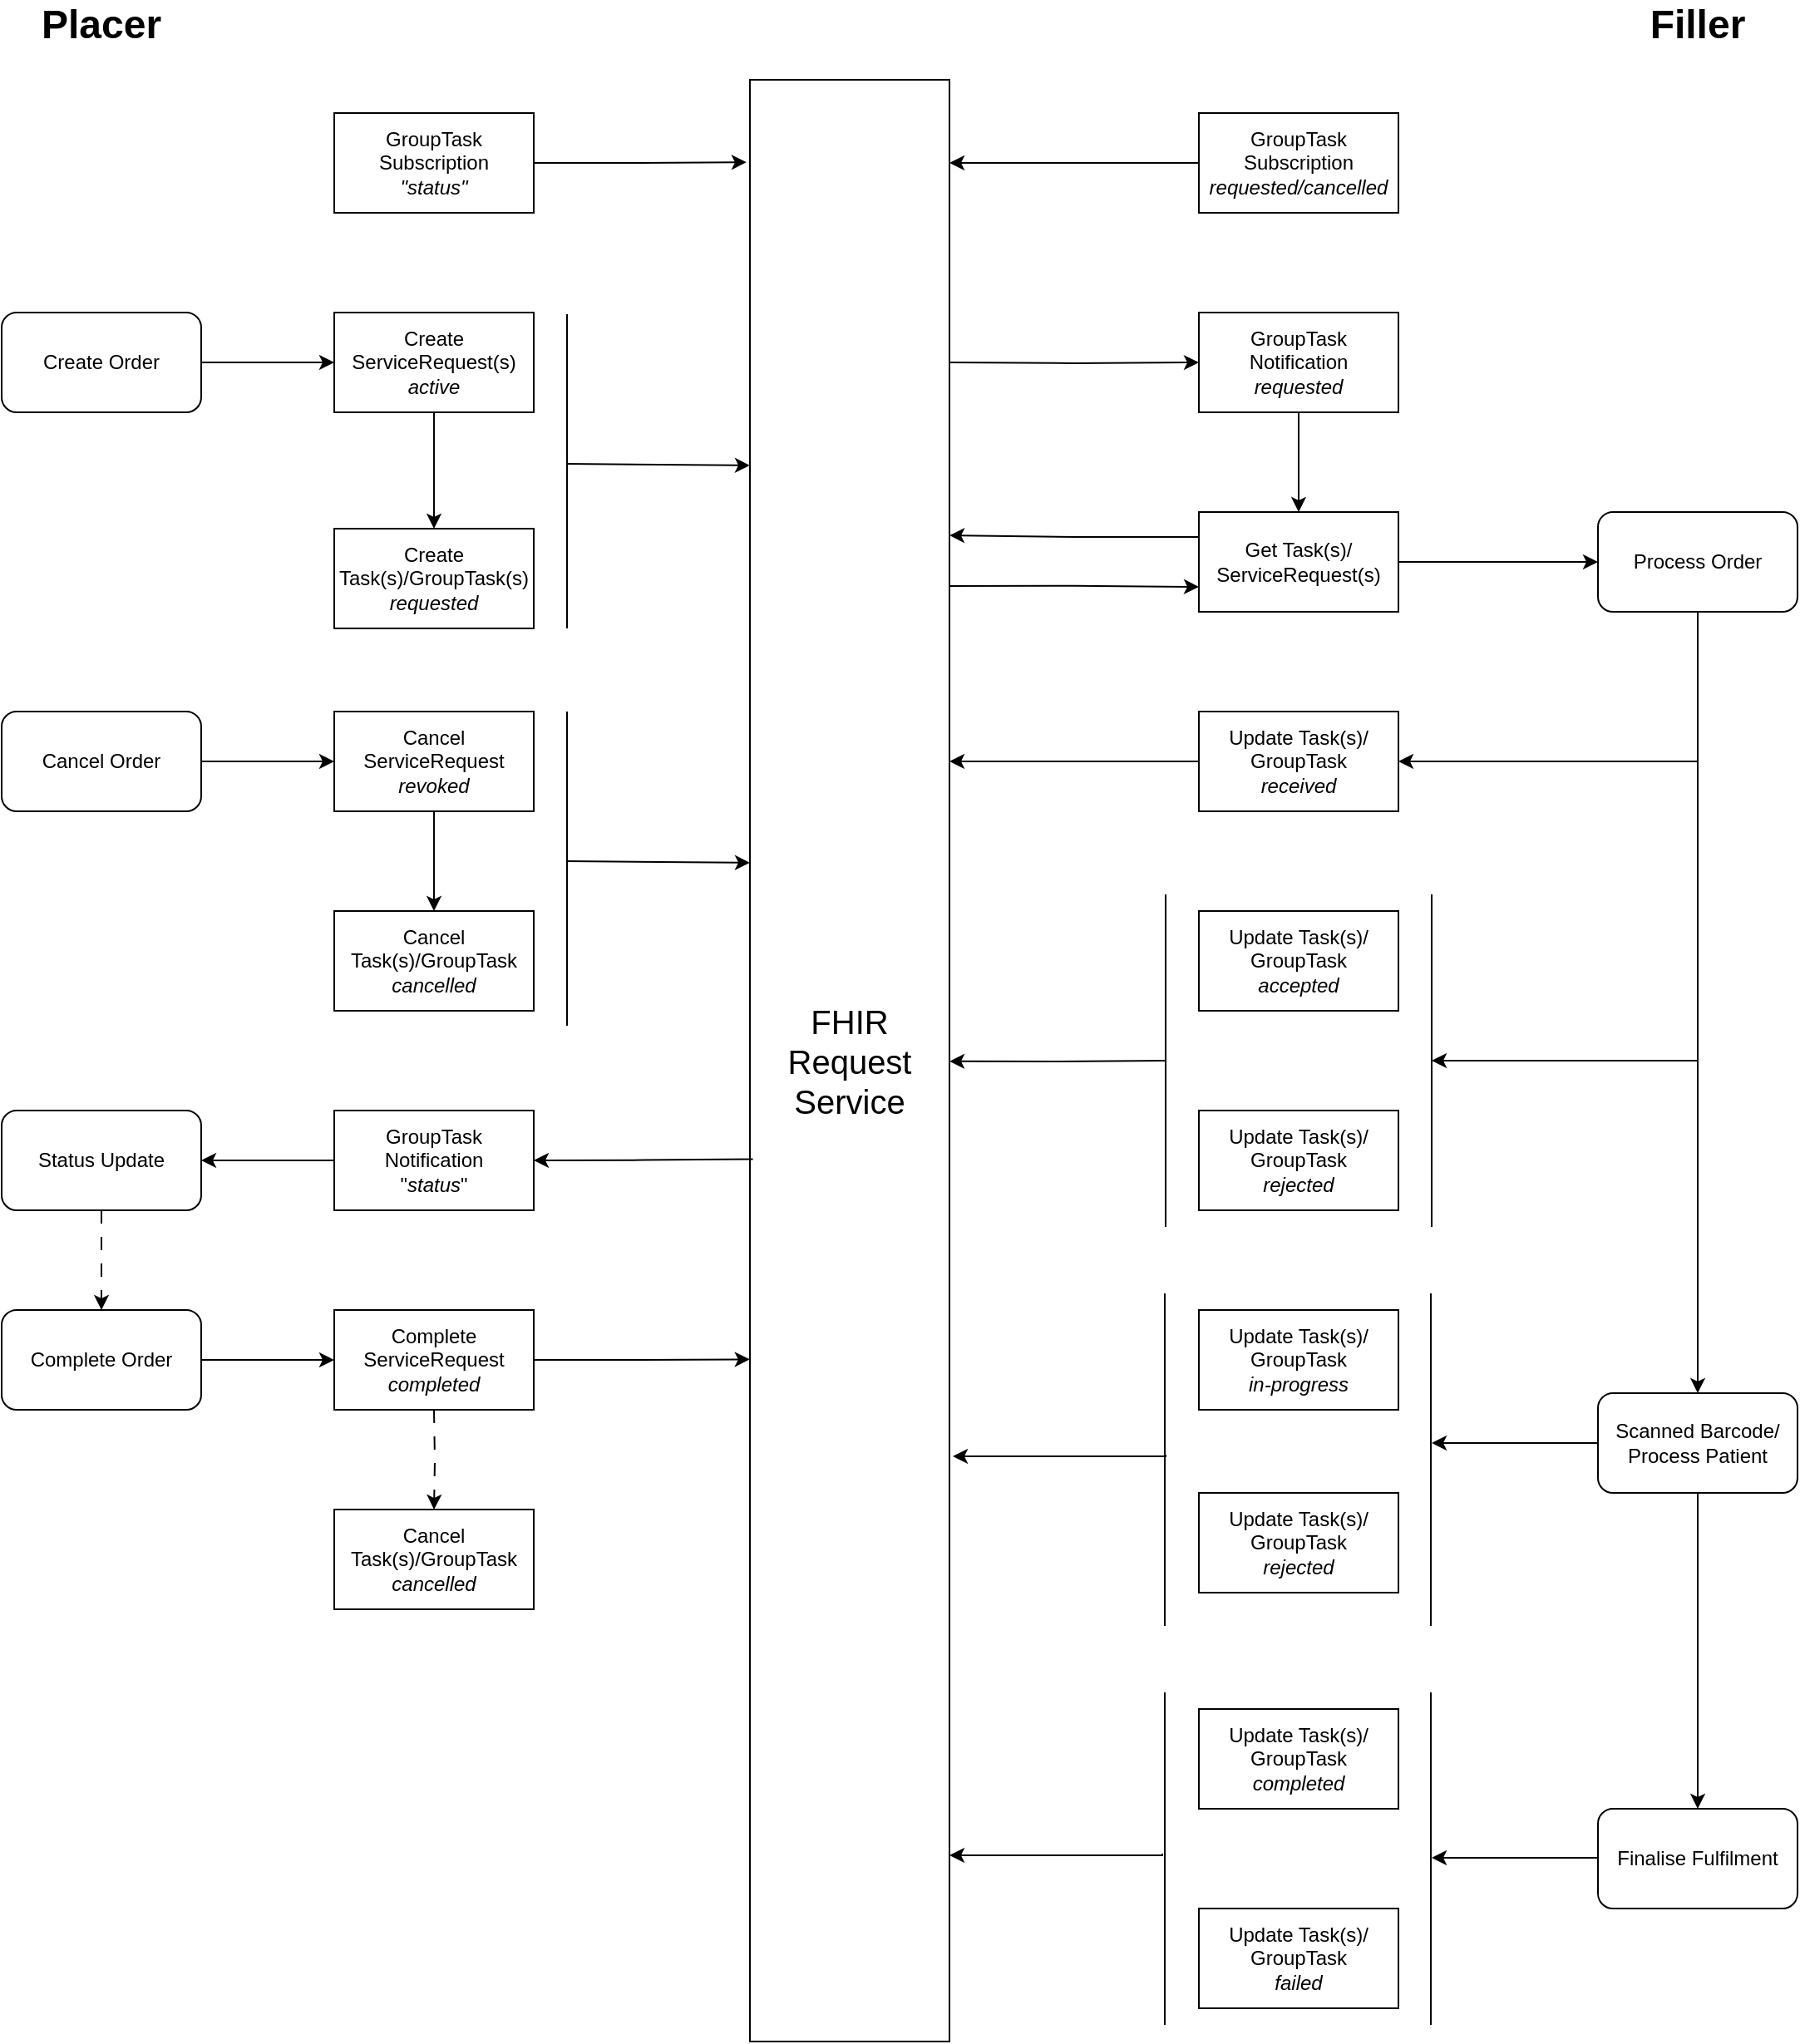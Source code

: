 <mxfile version="22.0.3" type="device">
  <diagram name="Page-1" id="8R8p8WOGXn6GYmeLdF4O">
    <mxGraphModel dx="1242" dy="822" grid="1" gridSize="10" guides="1" tooltips="1" connect="1" arrows="1" fold="1" page="1" pageScale="1" pageWidth="2000" pageHeight="2000" math="0" shadow="0">
      <root>
        <mxCell id="0" />
        <mxCell id="1" parent="0" />
        <mxCell id="58J77CmHHtezco-8vGAR-23" style="edgeStyle=orthogonalEdgeStyle;rounded=0;orthogonalLoop=1;jettySize=auto;html=1;entryX=0;entryY=0.5;entryDx=0;entryDy=0;" parent="1" source="58J77CmHHtezco-8vGAR-1" target="58J77CmHHtezco-8vGAR-2" edge="1">
          <mxGeometry relative="1" as="geometry" />
        </mxCell>
        <mxCell id="58J77CmHHtezco-8vGAR-1" value="Create Order" style="rounded=1;whiteSpace=wrap;html=1;" parent="1" vertex="1">
          <mxGeometry x="120" y="280" width="120" height="60" as="geometry" />
        </mxCell>
        <mxCell id="58J77CmHHtezco-8vGAR-8" style="edgeStyle=orthogonalEdgeStyle;rounded=0;orthogonalLoop=1;jettySize=auto;html=1;entryX=0.5;entryY=0;entryDx=0;entryDy=0;" parent="1" source="58J77CmHHtezco-8vGAR-2" target="58J77CmHHtezco-8vGAR-3" edge="1">
          <mxGeometry relative="1" as="geometry" />
        </mxCell>
        <mxCell id="58J77CmHHtezco-8vGAR-2" value="Create ServiceRequest(s)&lt;br&gt;&lt;i&gt;active&lt;/i&gt;" style="rounded=0;whiteSpace=wrap;html=1;" parent="1" vertex="1">
          <mxGeometry x="320" y="280" width="120" height="60" as="geometry" />
        </mxCell>
        <mxCell id="58J77CmHHtezco-8vGAR-3" value="Create Task(s)/GroupTask(s)&lt;br&gt;&lt;i&gt;requested&lt;/i&gt;" style="rounded=0;whiteSpace=wrap;html=1;" parent="1" vertex="1">
          <mxGeometry x="320" y="410" width="120" height="60" as="geometry" />
        </mxCell>
        <mxCell id="58J77CmHHtezco-8vGAR-4" value="GroupTask Subscription&lt;br&gt;&lt;i&gt;requested/cancelled&lt;/i&gt;" style="rounded=0;whiteSpace=wrap;html=1;" parent="1" vertex="1">
          <mxGeometry x="840" y="160" width="120" height="60" as="geometry" />
        </mxCell>
        <mxCell id="58J77CmHHtezco-8vGAR-7" style="edgeStyle=orthogonalEdgeStyle;rounded=0;orthogonalLoop=1;jettySize=auto;html=1;entryX=0.5;entryY=0;entryDx=0;entryDy=0;" parent="1" source="58J77CmHHtezco-8vGAR-5" target="58J77CmHHtezco-8vGAR-6" edge="1">
          <mxGeometry relative="1" as="geometry" />
        </mxCell>
        <mxCell id="58J77CmHHtezco-8vGAR-5" value="GroupTask Notification&lt;br&gt;&lt;i&gt;requested&lt;/i&gt;" style="rounded=0;whiteSpace=wrap;html=1;" parent="1" vertex="1">
          <mxGeometry x="840" y="280" width="120" height="60" as="geometry" />
        </mxCell>
        <mxCell id="58J77CmHHtezco-8vGAR-6" value="Get Task(s)/ ServiceRequest(s)" style="rounded=0;whiteSpace=wrap;html=1;" parent="1" vertex="1">
          <mxGeometry x="840" y="400" width="120" height="60" as="geometry" />
        </mxCell>
        <mxCell id="58J77CmHHtezco-8vGAR-9" value="&lt;font style=&quot;font-size: 20px;&quot;&gt;FHIR Request Service&lt;/font&gt;" style="rounded=0;whiteSpace=wrap;html=1;" parent="1" vertex="1">
          <mxGeometry x="570" y="140" width="120" height="1180" as="geometry" />
        </mxCell>
        <mxCell id="58J77CmHHtezco-8vGAR-10" value="" style="endArrow=none;html=1;rounded=0;" parent="1" edge="1">
          <mxGeometry width="50" height="50" relative="1" as="geometry">
            <mxPoint x="460" y="470" as="sourcePoint" />
            <mxPoint x="460" y="281" as="targetPoint" />
          </mxGeometry>
        </mxCell>
        <mxCell id="58J77CmHHtezco-8vGAR-11" value="" style="endArrow=classic;html=1;rounded=0;entryX=0;entryY=0.129;entryDx=0;entryDy=0;entryPerimeter=0;" parent="1" edge="1">
          <mxGeometry width="50" height="50" relative="1" as="geometry">
            <mxPoint x="460" y="371" as="sourcePoint" />
            <mxPoint x="570" y="371.94" as="targetPoint" />
          </mxGeometry>
        </mxCell>
        <mxCell id="58J77CmHHtezco-8vGAR-12" value="" style="endArrow=classic;html=1;rounded=0;exitX=0;exitY=0.5;exitDx=0;exitDy=0;edgeStyle=orthogonalEdgeStyle;" parent="1" source="58J77CmHHtezco-8vGAR-4" edge="1">
          <mxGeometry width="50" height="50" relative="1" as="geometry">
            <mxPoint x="470" y="260" as="sourcePoint" />
            <mxPoint x="690" y="190" as="targetPoint" />
          </mxGeometry>
        </mxCell>
        <mxCell id="58J77CmHHtezco-8vGAR-13" value="" style="endArrow=classic;html=1;rounded=0;entryX=0;entryY=0.5;entryDx=0;entryDy=0;edgeStyle=orthogonalEdgeStyle;" parent="1" target="58J77CmHHtezco-8vGAR-5" edge="1">
          <mxGeometry width="50" height="50" relative="1" as="geometry">
            <mxPoint x="690" y="310" as="sourcePoint" />
            <mxPoint x="701" y="201" as="targetPoint" />
          </mxGeometry>
        </mxCell>
        <mxCell id="58J77CmHHtezco-8vGAR-14" value="" style="endArrow=classic;html=1;rounded=0;exitX=0;exitY=0.25;exitDx=0;exitDy=0;edgeStyle=orthogonalEdgeStyle;" parent="1" source="58J77CmHHtezco-8vGAR-6" edge="1">
          <mxGeometry width="50" height="50" relative="1" as="geometry">
            <mxPoint x="700" y="320" as="sourcePoint" />
            <mxPoint x="690" y="414" as="targetPoint" />
          </mxGeometry>
        </mxCell>
        <mxCell id="58J77CmHHtezco-8vGAR-15" value="" style="endArrow=classic;html=1;rounded=0;entryX=0;entryY=0.75;entryDx=0;entryDy=0;edgeStyle=orthogonalEdgeStyle;exitX=1;exitY=0.258;exitDx=0;exitDy=0;exitPerimeter=0;" parent="1" source="58J77CmHHtezco-8vGAR-9" target="58J77CmHHtezco-8vGAR-6" edge="1">
          <mxGeometry width="50" height="50" relative="1" as="geometry">
            <mxPoint x="690" y="460" as="sourcePoint" />
            <mxPoint x="702" y="425" as="targetPoint" />
          </mxGeometry>
        </mxCell>
        <mxCell id="58J77CmHHtezco-8vGAR-16" value="Update Task(s)/ GroupTask&lt;br&gt;&lt;i&gt;received&lt;/i&gt;" style="rounded=0;whiteSpace=wrap;html=1;" parent="1" vertex="1">
          <mxGeometry x="840" y="520" width="120" height="60" as="geometry" />
        </mxCell>
        <mxCell id="58J77CmHHtezco-8vGAR-17" value="Update Task(s)/ GroupTask&lt;br&gt;&lt;i&gt;accepted&lt;/i&gt;" style="rounded=0;whiteSpace=wrap;html=1;" parent="1" vertex="1">
          <mxGeometry x="840" y="640" width="120" height="60" as="geometry" />
        </mxCell>
        <mxCell id="58J77CmHHtezco-8vGAR-18" value="Update Task(s)/ GroupTask&lt;br&gt;&lt;i&gt;in-progress&lt;/i&gt;" style="rounded=0;whiteSpace=wrap;html=1;" parent="1" vertex="1">
          <mxGeometry x="840" y="880" width="120" height="60" as="geometry" />
        </mxCell>
        <mxCell id="58J77CmHHtezco-8vGAR-19" value="Update Task(s)/ GroupTask&lt;br&gt;&lt;i&gt;rejected&lt;/i&gt;" style="rounded=0;whiteSpace=wrap;html=1;" parent="1" vertex="1">
          <mxGeometry x="840" y="760" width="120" height="60" as="geometry" />
        </mxCell>
        <mxCell id="58J77CmHHtezco-8vGAR-20" value="Update Task(s)/ GroupTask&lt;br&gt;&lt;i&gt;completed&lt;/i&gt;" style="rounded=0;whiteSpace=wrap;html=1;" parent="1" vertex="1">
          <mxGeometry x="840" y="1120" width="120" height="60" as="geometry" />
        </mxCell>
        <mxCell id="58J77CmHHtezco-8vGAR-21" value="Update Task(s)/ GroupTask&lt;br&gt;&lt;i&gt;failed&lt;/i&gt;" style="rounded=0;whiteSpace=wrap;html=1;" parent="1" vertex="1">
          <mxGeometry x="840" y="1240" width="120" height="60" as="geometry" />
        </mxCell>
        <mxCell id="58J77CmHHtezco-8vGAR-22" value="GroupTask Subscription&lt;br&gt;&lt;i&gt;&quot;status&quot;&lt;/i&gt;" style="rounded=0;whiteSpace=wrap;html=1;" parent="1" vertex="1">
          <mxGeometry x="320" y="160" width="120" height="60" as="geometry" />
        </mxCell>
        <mxCell id="58J77CmHHtezco-8vGAR-24" value="" style="endArrow=classic;html=1;rounded=0;exitX=1;exitY=0.5;exitDx=0;exitDy=0;edgeStyle=orthogonalEdgeStyle;entryX=-0.017;entryY=0.042;entryDx=0;entryDy=0;entryPerimeter=0;" parent="1" source="58J77CmHHtezco-8vGAR-22" target="58J77CmHHtezco-8vGAR-9" edge="1">
          <mxGeometry width="50" height="50" relative="1" as="geometry">
            <mxPoint x="470" y="451" as="sourcePoint" />
            <mxPoint x="560" y="190" as="targetPoint" />
          </mxGeometry>
        </mxCell>
        <mxCell id="58J77CmHHtezco-8vGAR-25" value="Cancel ServiceRequest&lt;br&gt;&lt;i&gt;revoked&lt;/i&gt;" style="rounded=0;whiteSpace=wrap;html=1;" parent="1" vertex="1">
          <mxGeometry x="320" y="520" width="120" height="60" as="geometry" />
        </mxCell>
        <mxCell id="58J77CmHHtezco-8vGAR-26" value="Cancel Order" style="rounded=1;whiteSpace=wrap;html=1;" parent="1" vertex="1">
          <mxGeometry x="120" y="520" width="120" height="60" as="geometry" />
        </mxCell>
        <mxCell id="58J77CmHHtezco-8vGAR-27" value="Cancel Task(s)/GroupTask&lt;br&gt;&lt;i&gt;cancelled&lt;/i&gt;" style="rounded=0;whiteSpace=wrap;html=1;" parent="1" vertex="1">
          <mxGeometry x="320" y="640" width="120" height="60" as="geometry" />
        </mxCell>
        <mxCell id="58J77CmHHtezco-8vGAR-28" style="edgeStyle=orthogonalEdgeStyle;rounded=0;orthogonalLoop=1;jettySize=auto;html=1;entryX=0.5;entryY=0;entryDx=0;entryDy=0;exitX=0.5;exitY=1;exitDx=0;exitDy=0;" parent="1" source="58J77CmHHtezco-8vGAR-25" target="58J77CmHHtezco-8vGAR-27" edge="1">
          <mxGeometry relative="1" as="geometry">
            <mxPoint x="390" y="340" as="sourcePoint" />
            <mxPoint x="390" y="410" as="targetPoint" />
          </mxGeometry>
        </mxCell>
        <mxCell id="58J77CmHHtezco-8vGAR-29" value="" style="endArrow=none;html=1;rounded=0;" parent="1" edge="1">
          <mxGeometry width="50" height="50" relative="1" as="geometry">
            <mxPoint x="460" y="709" as="sourcePoint" />
            <mxPoint x="460" y="520" as="targetPoint" />
          </mxGeometry>
        </mxCell>
        <mxCell id="58J77CmHHtezco-8vGAR-30" value="" style="endArrow=classic;html=1;rounded=0;entryX=0;entryY=0.129;entryDx=0;entryDy=0;entryPerimeter=0;edgeStyle=orthogonalEdgeStyle;" parent="1" edge="1">
          <mxGeometry width="50" height="50" relative="1" as="geometry">
            <mxPoint x="460" y="610" as="sourcePoint" />
            <mxPoint x="570" y="610.94" as="targetPoint" />
          </mxGeometry>
        </mxCell>
        <mxCell id="58J77CmHHtezco-8vGAR-31" style="edgeStyle=orthogonalEdgeStyle;rounded=0;orthogonalLoop=1;jettySize=auto;html=1;exitX=1;exitY=0.5;exitDx=0;exitDy=0;" parent="1" source="58J77CmHHtezco-8vGAR-26" edge="1">
          <mxGeometry relative="1" as="geometry">
            <mxPoint x="250" y="310" as="sourcePoint" />
            <mxPoint x="320" y="550" as="targetPoint" />
          </mxGeometry>
        </mxCell>
        <mxCell id="58J77CmHHtezco-8vGAR-32" value="" style="endArrow=none;html=1;rounded=0;" parent="1" edge="1">
          <mxGeometry width="50" height="50" relative="1" as="geometry">
            <mxPoint x="820" y="830" as="sourcePoint" />
            <mxPoint x="820" y="630" as="targetPoint" />
          </mxGeometry>
        </mxCell>
        <mxCell id="58J77CmHHtezco-8vGAR-33" value="" style="endArrow=classic;html=1;rounded=0;edgeStyle=orthogonalEdgeStyle;" parent="1" edge="1">
          <mxGeometry width="50" height="50" relative="1" as="geometry">
            <mxPoint x="820" y="967" as="sourcePoint" />
            <mxPoint x="692" y="968" as="targetPoint" />
            <Array as="points">
              <mxPoint x="755" y="968" />
              <mxPoint x="692" y="968" />
            </Array>
          </mxGeometry>
        </mxCell>
        <mxCell id="58J77CmHHtezco-8vGAR-41" style="edgeStyle=orthogonalEdgeStyle;rounded=0;orthogonalLoop=1;jettySize=auto;html=1;" parent="1" source="58J77CmHHtezco-8vGAR-34" target="58J77CmHHtezco-8vGAR-40" edge="1">
          <mxGeometry relative="1" as="geometry" />
        </mxCell>
        <mxCell id="58J77CmHHtezco-8vGAR-34" value="Complete Order" style="rounded=1;whiteSpace=wrap;html=1;" parent="1" vertex="1">
          <mxGeometry x="120" y="880" width="120" height="60" as="geometry" />
        </mxCell>
        <mxCell id="58J77CmHHtezco-8vGAR-35" value="GroupTask&lt;br&gt;Notification&lt;br&gt;&quot;&lt;i&gt;status&lt;/i&gt;&quot;" style="rounded=0;whiteSpace=wrap;html=1;" parent="1" vertex="1">
          <mxGeometry x="320" y="760" width="120" height="60" as="geometry" />
        </mxCell>
        <mxCell id="58J77CmHHtezco-8vGAR-36" value="Status Update" style="rounded=1;whiteSpace=wrap;html=1;" parent="1" vertex="1">
          <mxGeometry x="120" y="760" width="120" height="60" as="geometry" />
        </mxCell>
        <mxCell id="58J77CmHHtezco-8vGAR-37" style="edgeStyle=orthogonalEdgeStyle;rounded=0;orthogonalLoop=1;jettySize=auto;html=1;exitX=0;exitY=0.5;exitDx=0;exitDy=0;entryX=1;entryY=0.5;entryDx=0;entryDy=0;" parent="1" source="58J77CmHHtezco-8vGAR-35" target="58J77CmHHtezco-8vGAR-36" edge="1">
          <mxGeometry relative="1" as="geometry">
            <mxPoint x="250" y="560" as="sourcePoint" />
            <mxPoint x="330" y="560" as="targetPoint" />
          </mxGeometry>
        </mxCell>
        <mxCell id="58J77CmHHtezco-8vGAR-38" value="" style="endArrow=classic;html=1;rounded=0;entryX=1;entryY=0.5;entryDx=0;entryDy=0;exitX=0.015;exitY=0.715;exitDx=0;exitDy=0;exitPerimeter=0;edgeStyle=orthogonalEdgeStyle;" parent="1" target="58J77CmHHtezco-8vGAR-35" edge="1">
          <mxGeometry width="50" height="50" relative="1" as="geometry">
            <mxPoint x="571.8" y="789.3" as="sourcePoint" />
            <mxPoint x="702" y="660" as="targetPoint" />
          </mxGeometry>
        </mxCell>
        <mxCell id="58J77CmHHtezco-8vGAR-39" style="edgeStyle=orthogonalEdgeStyle;rounded=0;orthogonalLoop=1;jettySize=auto;html=1;entryX=0.5;entryY=0;entryDx=0;entryDy=0;exitX=0.5;exitY=1;exitDx=0;exitDy=0;dashed=1;dashPattern=8 8;" parent="1" source="58J77CmHHtezco-8vGAR-36" target="58J77CmHHtezco-8vGAR-34" edge="1">
          <mxGeometry relative="1" as="geometry">
            <mxPoint x="390" y="590" as="sourcePoint" />
            <mxPoint x="390" y="650" as="targetPoint" />
          </mxGeometry>
        </mxCell>
        <mxCell id="58J77CmHHtezco-8vGAR-40" value="Complete&lt;br&gt;ServiceRequest&lt;br&gt;&lt;i&gt;completed&lt;/i&gt;" style="rounded=0;whiteSpace=wrap;html=1;" parent="1" vertex="1">
          <mxGeometry x="320" y="880" width="120" height="60" as="geometry" />
        </mxCell>
        <mxCell id="58J77CmHHtezco-8vGAR-42" style="edgeStyle=orthogonalEdgeStyle;rounded=0;orthogonalLoop=1;jettySize=auto;html=1;entryX=-0.001;entryY=0.833;entryDx=0;entryDy=0;entryPerimeter=0;" parent="1" source="58J77CmHHtezco-8vGAR-40" edge="1">
          <mxGeometry relative="1" as="geometry">
            <mxPoint x="569.88" y="909.66" as="targetPoint" />
          </mxGeometry>
        </mxCell>
        <mxCell id="58J77CmHHtezco-8vGAR-44" value="Cancel Task(s)/GroupTask&lt;br&gt;&lt;i&gt;cancelled&lt;/i&gt;" style="rounded=0;whiteSpace=wrap;html=1;" parent="1" vertex="1">
          <mxGeometry x="320" y="1000" width="120" height="60" as="geometry" />
        </mxCell>
        <mxCell id="58J77CmHHtezco-8vGAR-45" style="edgeStyle=orthogonalEdgeStyle;rounded=0;orthogonalLoop=1;jettySize=auto;html=1;dashed=1;dashPattern=8 8;" parent="1" target="58J77CmHHtezco-8vGAR-44" edge="1">
          <mxGeometry relative="1" as="geometry">
            <mxPoint x="380" y="940" as="sourcePoint" />
            <mxPoint x="190" y="890" as="targetPoint" />
          </mxGeometry>
        </mxCell>
        <mxCell id="tBrtz9nmKrQYxcQgaU5S-2" style="edgeStyle=orthogonalEdgeStyle;rounded=0;orthogonalLoop=1;jettySize=auto;html=1;entryX=1;entryY=0.5;entryDx=0;entryDy=0;" parent="1" source="58J77CmHHtezco-8vGAR-47" target="58J77CmHHtezco-8vGAR-16" edge="1">
          <mxGeometry relative="1" as="geometry">
            <Array as="points">
              <mxPoint x="1140" y="550" />
            </Array>
          </mxGeometry>
        </mxCell>
        <mxCell id="58J77CmHHtezco-8vGAR-47" value="Process Order" style="rounded=1;whiteSpace=wrap;html=1;" parent="1" vertex="1">
          <mxGeometry x="1080" y="400" width="120" height="60" as="geometry" />
        </mxCell>
        <mxCell id="58J77CmHHtezco-8vGAR-48" value="" style="endArrow=classic;html=1;rounded=0;edgeStyle=orthogonalEdgeStyle;exitX=1;exitY=0.5;exitDx=0;exitDy=0;" parent="1" source="58J77CmHHtezco-8vGAR-6" target="58J77CmHHtezco-8vGAR-47" edge="1">
          <mxGeometry width="50" height="50" relative="1" as="geometry">
            <mxPoint x="910" y="430" as="sourcePoint" />
            <mxPoint x="850" y="455" as="targetPoint" />
          </mxGeometry>
        </mxCell>
        <mxCell id="58J77CmHHtezco-8vGAR-49" value="Finalise Fulfilment" style="rounded=1;whiteSpace=wrap;html=1;" parent="1" vertex="1">
          <mxGeometry x="1080" y="1180" width="120" height="60" as="geometry" />
        </mxCell>
        <mxCell id="58J77CmHHtezco-8vGAR-50" value="" style="endArrow=none;html=1;rounded=0;" parent="1" edge="1">
          <mxGeometry width="50" height="50" relative="1" as="geometry">
            <mxPoint x="980" y="830" as="sourcePoint" />
            <mxPoint x="980" y="630" as="targetPoint" />
          </mxGeometry>
        </mxCell>
        <mxCell id="58J77CmHHtezco-8vGAR-51" value="" style="endArrow=classic;html=1;rounded=0;edgeStyle=orthogonalEdgeStyle;" parent="1" edge="1">
          <mxGeometry width="50" height="50" relative="1" as="geometry">
            <mxPoint x="1080" y="1209.5" as="sourcePoint" />
            <mxPoint x="980" y="1209.5" as="targetPoint" />
            <Array as="points" />
          </mxGeometry>
        </mxCell>
        <mxCell id="58J77CmHHtezco-8vGAR-53" value="Placer" style="text;html=1;strokeColor=none;fillColor=none;align=center;verticalAlign=middle;whiteSpace=wrap;rounded=0;fontStyle=1;fontSize=24;" parent="1" vertex="1">
          <mxGeometry x="150" y="92" width="60" height="30" as="geometry" />
        </mxCell>
        <mxCell id="58J77CmHHtezco-8vGAR-54" value="Filler" style="text;html=1;strokeColor=none;fillColor=none;align=center;verticalAlign=middle;whiteSpace=wrap;rounded=0;fontStyle=1;fontSize=24;" parent="1" vertex="1">
          <mxGeometry x="1110" y="92" width="60" height="30" as="geometry" />
        </mxCell>
        <mxCell id="tBrtz9nmKrQYxcQgaU5S-6" style="edgeStyle=orthogonalEdgeStyle;rounded=0;orthogonalLoop=1;jettySize=auto;html=1;" parent="1" source="tBrtz9nmKrQYxcQgaU5S-1" edge="1">
          <mxGeometry relative="1" as="geometry">
            <mxPoint x="980" y="960" as="targetPoint" />
          </mxGeometry>
        </mxCell>
        <mxCell id="tBrtz9nmKrQYxcQgaU5S-1" value="Scanned Barcode/ Process Patient" style="rounded=1;whiteSpace=wrap;html=1;" parent="1" vertex="1">
          <mxGeometry x="1080" y="930" width="120" height="60" as="geometry" />
        </mxCell>
        <mxCell id="tBrtz9nmKrQYxcQgaU5S-3" value="" style="endArrow=classic;html=1;rounded=0;exitX=0;exitY=0.5;exitDx=0;exitDy=0;edgeStyle=orthogonalEdgeStyle;" parent="1" source="58J77CmHHtezco-8vGAR-16" edge="1">
          <mxGeometry width="50" height="50" relative="1" as="geometry">
            <mxPoint x="850" y="425" as="sourcePoint" />
            <mxPoint x="690" y="550" as="targetPoint" />
          </mxGeometry>
        </mxCell>
        <mxCell id="tBrtz9nmKrQYxcQgaU5S-5" value="" style="endArrow=classic;html=1;rounded=0;edgeStyle=orthogonalEdgeStyle;entryX=1;entryY=0.52;entryDx=0;entryDy=0;entryPerimeter=0;" parent="1" edge="1">
          <mxGeometry width="50" height="50" relative="1" as="geometry">
            <mxPoint x="820" y="730" as="sourcePoint" />
            <mxPoint x="690" y="730.4" as="targetPoint" />
          </mxGeometry>
        </mxCell>
        <mxCell id="tBrtz9nmKrQYxcQgaU5S-7" value="Update Task(s)/ GroupTask&lt;br&gt;&lt;i&gt;rejected&lt;/i&gt;" style="rounded=0;whiteSpace=wrap;html=1;" parent="1" vertex="1">
          <mxGeometry x="840" y="990" width="120" height="60" as="geometry" />
        </mxCell>
        <mxCell id="tBrtz9nmKrQYxcQgaU5S-8" value="" style="endArrow=none;html=1;rounded=0;" parent="1" edge="1">
          <mxGeometry width="50" height="50" relative="1" as="geometry">
            <mxPoint x="819.5" y="1070" as="sourcePoint" />
            <mxPoint x="819.5" y="870" as="targetPoint" />
          </mxGeometry>
        </mxCell>
        <mxCell id="tBrtz9nmKrQYxcQgaU5S-9" value="" style="endArrow=none;html=1;rounded=0;" parent="1" edge="1">
          <mxGeometry width="50" height="50" relative="1" as="geometry">
            <mxPoint x="979.5" y="1070" as="sourcePoint" />
            <mxPoint x="979.5" y="870" as="targetPoint" />
          </mxGeometry>
        </mxCell>
        <mxCell id="tBrtz9nmKrQYxcQgaU5S-10" style="edgeStyle=orthogonalEdgeStyle;rounded=0;orthogonalLoop=1;jettySize=auto;html=1;exitX=0.5;exitY=1;exitDx=0;exitDy=0;" parent="1" source="58J77CmHHtezco-8vGAR-47" edge="1">
          <mxGeometry relative="1" as="geometry">
            <mxPoint x="1150" y="470" as="sourcePoint" />
            <mxPoint x="980" y="730" as="targetPoint" />
            <Array as="points">
              <mxPoint x="1140" y="730" />
            </Array>
          </mxGeometry>
        </mxCell>
        <mxCell id="tBrtz9nmKrQYxcQgaU5S-11" value="" style="endArrow=none;html=1;rounded=0;" parent="1" edge="1">
          <mxGeometry width="50" height="50" relative="1" as="geometry">
            <mxPoint x="819.5" y="1310" as="sourcePoint" />
            <mxPoint x="819.5" y="1110" as="targetPoint" />
          </mxGeometry>
        </mxCell>
        <mxCell id="tBrtz9nmKrQYxcQgaU5S-12" value="" style="endArrow=none;html=1;rounded=0;" parent="1" edge="1">
          <mxGeometry width="50" height="50" relative="1" as="geometry">
            <mxPoint x="979.5" y="1310" as="sourcePoint" />
            <mxPoint x="979.5" y="1110" as="targetPoint" />
          </mxGeometry>
        </mxCell>
        <mxCell id="tBrtz9nmKrQYxcQgaU5S-13" value="" style="endArrow=classic;html=1;rounded=0;entryX=0.5;entryY=0;entryDx=0;entryDy=0;" parent="1" target="tBrtz9nmKrQYxcQgaU5S-1" edge="1">
          <mxGeometry width="50" height="50" relative="1" as="geometry">
            <mxPoint x="1140" y="730" as="sourcePoint" />
            <mxPoint x="710" y="860" as="targetPoint" />
          </mxGeometry>
        </mxCell>
        <mxCell id="tBrtz9nmKrQYxcQgaU5S-14" value="" style="endArrow=classic;html=1;rounded=0;entryX=0.5;entryY=0;entryDx=0;entryDy=0;exitX=0.5;exitY=1;exitDx=0;exitDy=0;" parent="1" source="tBrtz9nmKrQYxcQgaU5S-1" target="58J77CmHHtezco-8vGAR-49" edge="1">
          <mxGeometry width="50" height="50" relative="1" as="geometry">
            <mxPoint x="1150" y="740" as="sourcePoint" />
            <mxPoint x="1150" y="940" as="targetPoint" />
          </mxGeometry>
        </mxCell>
        <mxCell id="tBrtz9nmKrQYxcQgaU5S-15" value="" style="endArrow=classic;html=1;rounded=0;edgeStyle=orthogonalEdgeStyle;" parent="1" edge="1">
          <mxGeometry width="50" height="50" relative="1" as="geometry">
            <mxPoint x="818" y="1207" as="sourcePoint" />
            <mxPoint x="690" y="1208" as="targetPoint" />
            <Array as="points">
              <mxPoint x="753" y="1208" />
              <mxPoint x="690" y="1208" />
            </Array>
          </mxGeometry>
        </mxCell>
      </root>
    </mxGraphModel>
  </diagram>
</mxfile>
